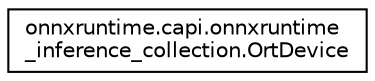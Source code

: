digraph "Graphical Class Hierarchy"
{
 // LATEX_PDF_SIZE
  edge [fontname="Helvetica",fontsize="10",labelfontname="Helvetica",labelfontsize="10"];
  node [fontname="Helvetica",fontsize="10",shape=record];
  rankdir="LR";
  Node0 [label="onnxruntime.capi.onnxruntime\l_inference_collection.OrtDevice",height=0.2,width=0.4,color="black", fillcolor="white", style="filled",URL="$classonnxruntime_1_1capi_1_1onnxruntime__inference__collection_1_1OrtDevice.html",tooltip=" "];
}
